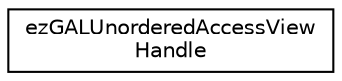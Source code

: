 digraph "Graphical Class Hierarchy"
{
 // LATEX_PDF_SIZE
  edge [fontname="Helvetica",fontsize="10",labelfontname="Helvetica",labelfontsize="10"];
  node [fontname="Helvetica",fontsize="10",shape=record];
  rankdir="LR";
  Node0 [label="ezGALUnorderedAccessView\lHandle",height=0.2,width=0.4,color="black", fillcolor="white", style="filled",URL="$de/d82/classez_g_a_l_unordered_access_view_handle.htm",tooltip=" "];
}
